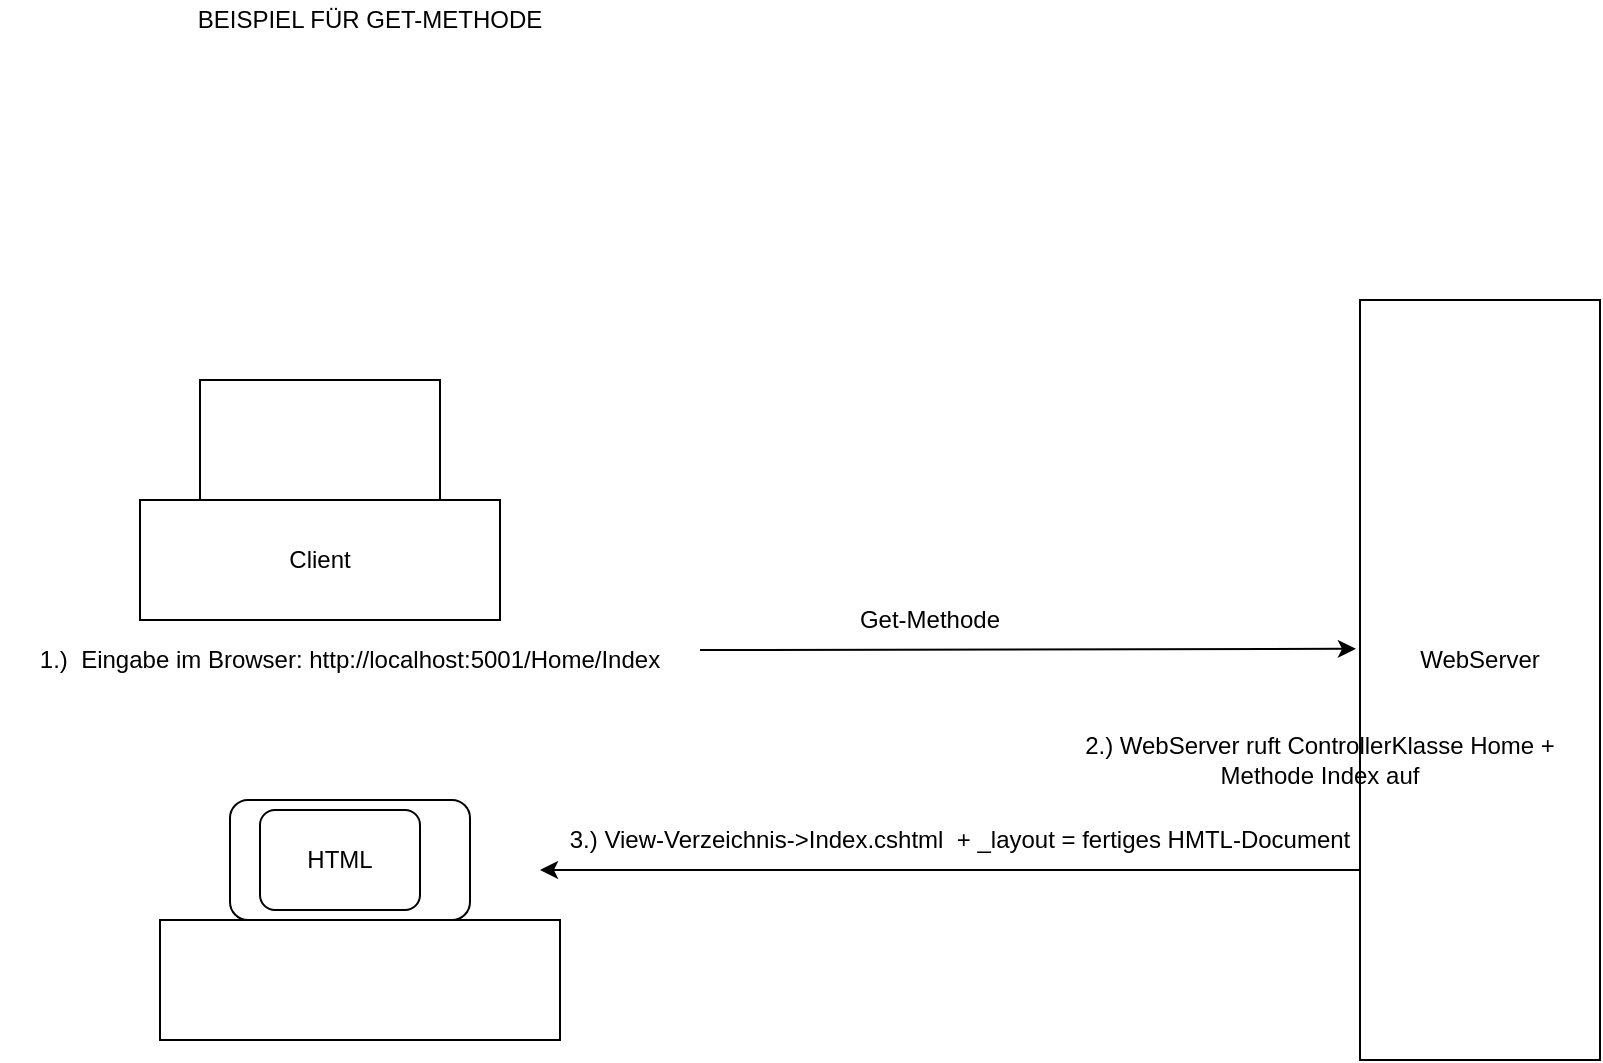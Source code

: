 <mxfile version="15.3.0" type="device"><diagram id="pZNvM7u28MYT6yyBnGyp" name="Page-1"><mxGraphModel dx="1022" dy="1637" grid="1" gridSize="10" guides="1" tooltips="1" connect="1" arrows="1" fold="1" page="1" pageScale="1" pageWidth="827" pageHeight="1169" math="0" shadow="0"><root><mxCell id="0"/><mxCell id="1" parent="0"/><mxCell id="mcGKmJkZp4MP-VQH4RSv-1" value="" style="rounded=0;whiteSpace=wrap;html=1;" vertex="1" parent="1"><mxGeometry x="80" y="130" width="180" height="60" as="geometry"/></mxCell><mxCell id="mcGKmJkZp4MP-VQH4RSv-2" value="" style="rounded=0;whiteSpace=wrap;html=1;" vertex="1" parent="1"><mxGeometry x="110" y="70" width="120" height="60" as="geometry"/></mxCell><mxCell id="mcGKmJkZp4MP-VQH4RSv-3" value="Client" style="text;html=1;strokeColor=none;fillColor=none;align=center;verticalAlign=middle;whiteSpace=wrap;rounded=0;" vertex="1" parent="1"><mxGeometry x="150" y="150" width="40" height="20" as="geometry"/></mxCell><mxCell id="mcGKmJkZp4MP-VQH4RSv-4" value="" style="rounded=0;whiteSpace=wrap;html=1;" vertex="1" parent="1"><mxGeometry x="690" y="30" width="120" height="380" as="geometry"/></mxCell><mxCell id="mcGKmJkZp4MP-VQH4RSv-6" value="BEISPIEL FÜR GET-METHODE" style="text;html=1;strokeColor=none;fillColor=none;align=center;verticalAlign=middle;whiteSpace=wrap;rounded=0;" vertex="1" parent="1"><mxGeometry x="40" y="-120" width="310" height="20" as="geometry"/></mxCell><mxCell id="mcGKmJkZp4MP-VQH4RSv-7" value="1.)&amp;nbsp; Eingabe im Browser: http://localhost:5001/Home/Index" style="text;html=1;strokeColor=none;fillColor=none;align=center;verticalAlign=middle;whiteSpace=wrap;rounded=0;" vertex="1" parent="1"><mxGeometry x="10" y="200" width="350" height="20" as="geometry"/></mxCell><mxCell id="mcGKmJkZp4MP-VQH4RSv-8" value="" style="endArrow=classic;html=1;exitX=1;exitY=0.25;exitDx=0;exitDy=0;entryX=-0.017;entryY=0.459;entryDx=0;entryDy=0;entryPerimeter=0;" edge="1" parent="1" source="mcGKmJkZp4MP-VQH4RSv-7" target="mcGKmJkZp4MP-VQH4RSv-4"><mxGeometry width="50" height="50" relative="1" as="geometry"><mxPoint x="390" y="210" as="sourcePoint"/><mxPoint x="620" y="80" as="targetPoint"/></mxGeometry></mxCell><mxCell id="mcGKmJkZp4MP-VQH4RSv-11" value="WebServer" style="text;html=1;strokeColor=none;fillColor=none;align=center;verticalAlign=middle;whiteSpace=wrap;rounded=0;" vertex="1" parent="1"><mxGeometry x="730" y="200" width="40" height="20" as="geometry"/></mxCell><mxCell id="mcGKmJkZp4MP-VQH4RSv-12" value="2.) WebServer ruft ControllerKlasse Home + Methode Index auf" style="text;html=1;strokeColor=none;fillColor=none;align=center;verticalAlign=middle;whiteSpace=wrap;rounded=0;" vertex="1" parent="1"><mxGeometry x="530" y="250" width="280" height="20" as="geometry"/></mxCell><mxCell id="mcGKmJkZp4MP-VQH4RSv-13" value="Get-Methode" style="text;html=1;strokeColor=none;fillColor=none;align=center;verticalAlign=middle;whiteSpace=wrap;rounded=0;" vertex="1" parent="1"><mxGeometry x="390" y="180" width="170" height="20" as="geometry"/></mxCell><mxCell id="mcGKmJkZp4MP-VQH4RSv-16" value="" style="endArrow=classic;html=1;exitX=0;exitY=0.75;exitDx=0;exitDy=0;" edge="1" parent="1" source="mcGKmJkZp4MP-VQH4RSv-4"><mxGeometry width="50" height="50" relative="1" as="geometry"><mxPoint x="390" y="330" as="sourcePoint"/><mxPoint x="280" y="315" as="targetPoint"/></mxGeometry></mxCell><mxCell id="mcGKmJkZp4MP-VQH4RSv-17" value="3.) View-Verzeichnis-&amp;gt;Index.cshtml&amp;nbsp; + _layout = fertiges HMTL-Document" style="text;html=1;strokeColor=none;fillColor=none;align=center;verticalAlign=middle;whiteSpace=wrap;rounded=0;" vertex="1" parent="1"><mxGeometry x="260" y="290" width="460" height="20" as="geometry"/></mxCell><mxCell id="mcGKmJkZp4MP-VQH4RSv-18" value="" style="rounded=1;whiteSpace=wrap;html=1;" vertex="1" parent="1"><mxGeometry x="125" y="280" width="120" height="60" as="geometry"/></mxCell><mxCell id="mcGKmJkZp4MP-VQH4RSv-19" value="" style="rounded=0;whiteSpace=wrap;html=1;" vertex="1" parent="1"><mxGeometry x="90" y="340" width="200" height="60" as="geometry"/></mxCell><mxCell id="mcGKmJkZp4MP-VQH4RSv-20" value="" style="rounded=1;whiteSpace=wrap;html=1;" vertex="1" parent="1"><mxGeometry x="140" y="285" width="80" height="50" as="geometry"/></mxCell><mxCell id="mcGKmJkZp4MP-VQH4RSv-21" value="HTML" style="text;html=1;strokeColor=none;fillColor=none;align=center;verticalAlign=middle;whiteSpace=wrap;rounded=0;" vertex="1" parent="1"><mxGeometry x="160" y="300" width="40" height="20" as="geometry"/></mxCell></root></mxGraphModel></diagram></mxfile>
